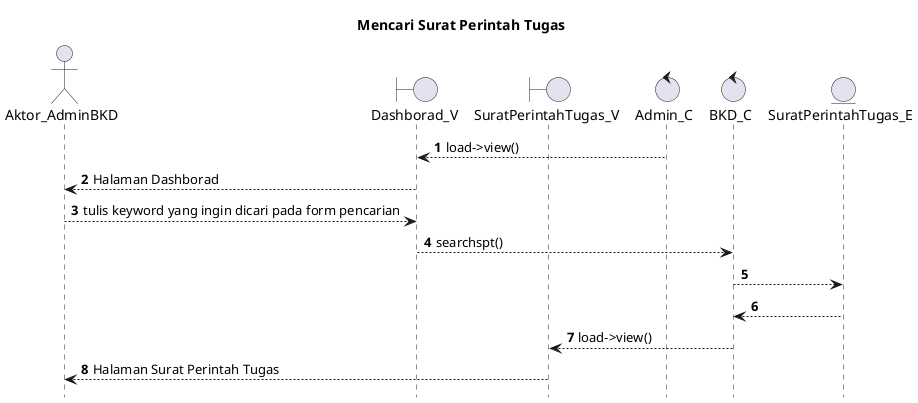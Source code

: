 @startuml

autonumber
hide footbox
title Mencari Surat Perintah Tugas

Actor Aktor_AdminBKD
boundary Dashborad_V
boundary SuratPerintahTugas_V
control Admin_C
control BKD_C
Entity SuratPerintahTugas_E

Admin_C --> Dashborad_V: load->view()
Dashborad_V --> Aktor_AdminBKD: Halaman Dashborad
Aktor_AdminBKD --> Dashborad_V: tulis keyword yang ingin dicari pada form pencarian
Dashborad_V --> BKD_C: searchspt()
BKD_C --> SuratPerintahTugas_E:
    
    SuratPerintahTugas_E --> BKD_C:
    BKD_C --> SuratPerintahTugas_V: load->view()
    SuratPerintahTugas_V --> Aktor_AdminBKD: Halaman Surat Perintah Tugas

@enduml